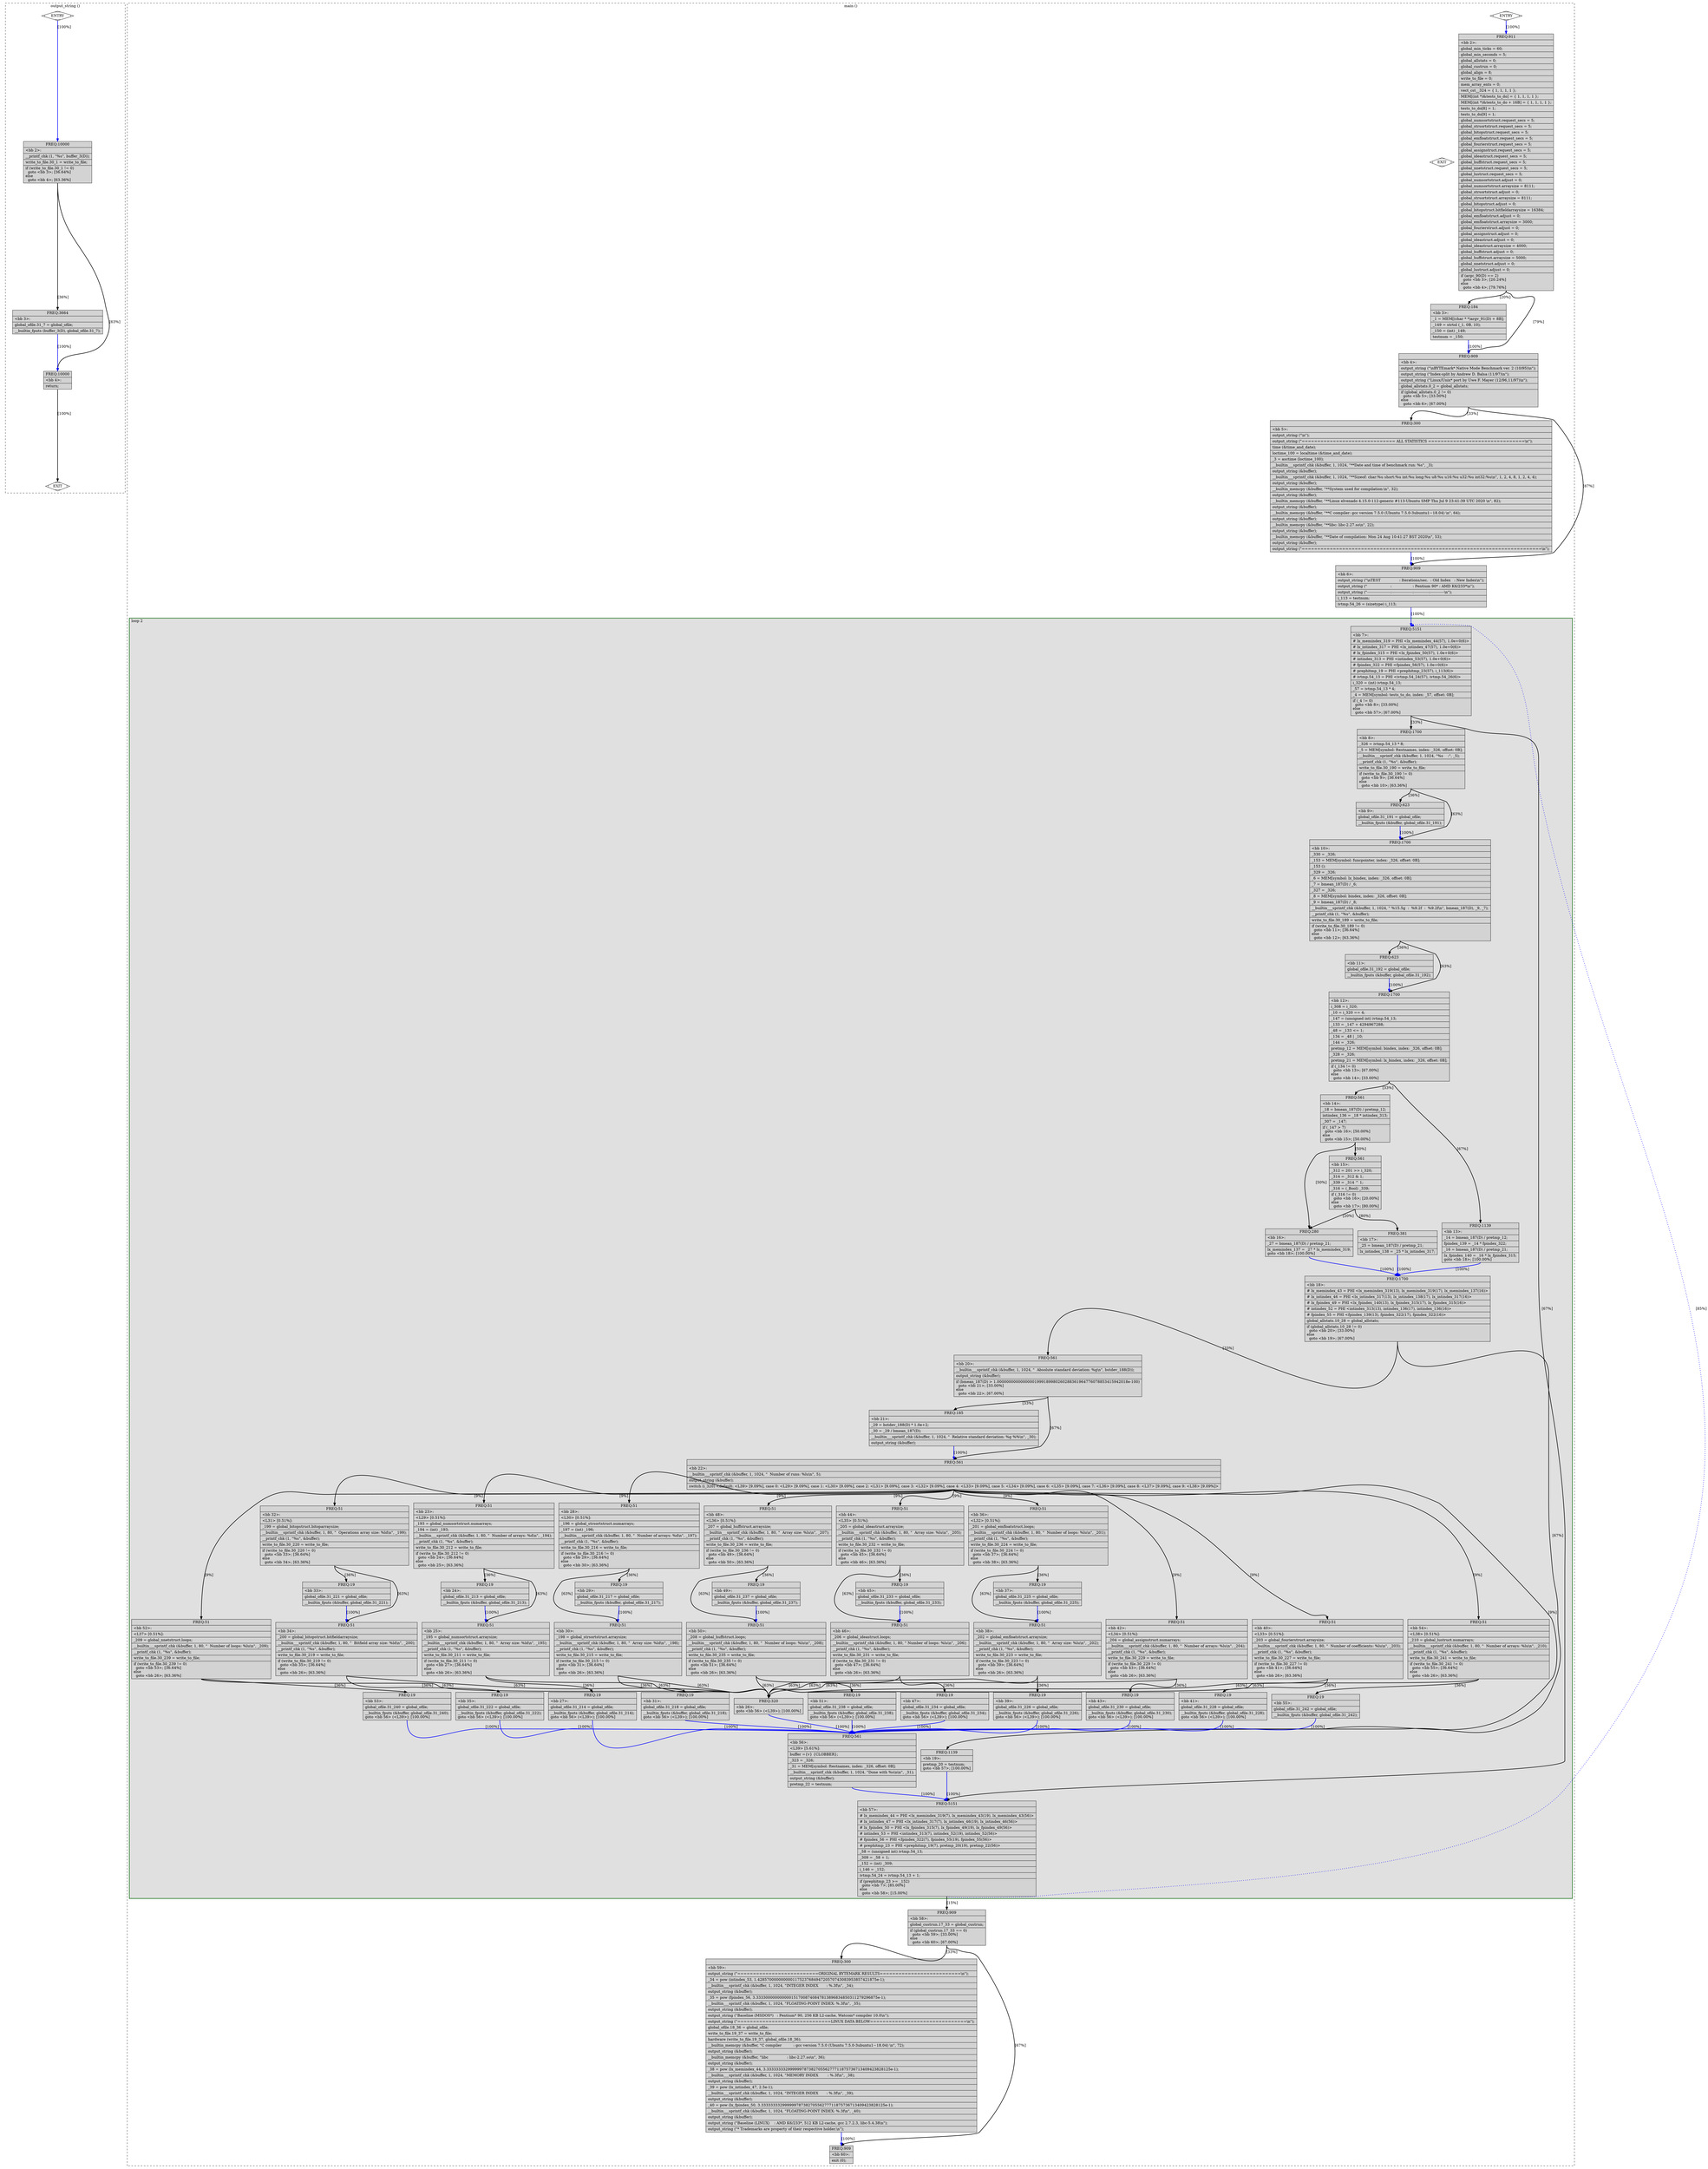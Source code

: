 digraph "nbench0.c.182t.phicprop2" {
overlap=false;
subgraph "cluster_output_string" {
	style="dashed";
	color="black";
	label="output_string ()";
	fn_64_basic_block_0 [shape=Mdiamond,style=filled,fillcolor=white,label="ENTRY"];

	fn_64_basic_block_1 [shape=Mdiamond,style=filled,fillcolor=white,label="EXIT"];

	fn_64_basic_block_2 [shape=record,style=filled,fillcolor=lightgrey,label="{ FREQ:10000 |\<bb\ 2\>:\l\
|__printf_chk\ (1,\ \"%s\",\ buffer_3(D));\l\
|write_to_file.30_1\ =\ write_to_file;\l\
|if\ (write_to_file.30_1\ !=\ 0)\l\
\ \ goto\ \<bb\ 3\>;\ [36.64%]\l\
else\l\
\ \ goto\ \<bb\ 4\>;\ [63.36%]\l\
}"];

	fn_64_basic_block_3 [shape=record,style=filled,fillcolor=lightgrey,label="{ FREQ:3664 |\<bb\ 3\>:\l\
|global_ofile.31_7\ =\ global_ofile;\l\
|__builtin_fputs\ (buffer_3(D),\ global_ofile.31_7);\l\
}"];

	fn_64_basic_block_4 [shape=record,style=filled,fillcolor=lightgrey,label="{ FREQ:10000 |\<bb\ 4\>:\l\
|return;\l\
}"];

	fn_64_basic_block_0:s -> fn_64_basic_block_2:n [style="solid,bold",color=blue,weight=100,constraint=true, label="[100%]"];
	fn_64_basic_block_2:s -> fn_64_basic_block_3:n [style="solid,bold",color=black,weight=10,constraint=true, label="[36%]"];
	fn_64_basic_block_2:s -> fn_64_basic_block_4:n [style="solid,bold",color=black,weight=10,constraint=true, label="[63%]"];
	fn_64_basic_block_3:s -> fn_64_basic_block_4:n [style="solid,bold",color=blue,weight=100,constraint=true, label="[100%]"];
	fn_64_basic_block_4:s -> fn_64_basic_block_1:n [style="solid,bold",color=black,weight=10,constraint=true, label="[100%]"];
	fn_64_basic_block_0:s -> fn_64_basic_block_1:n [style="invis",constraint=true];
}
subgraph "cluster_main" {
	style="dashed";
	color="black";
	label="main ()";
	subgraph cluster_54_2 {
	style="filled";
	color="darkgreen";
	fillcolor="grey88";
	label="loop 2";
	labeljust=l;
	penwidth=2;
	fn_54_basic_block_7 [shape=record,style=filled,fillcolor=lightgrey,label="{ FREQ:5151 |\<bb\ 7\>:\l\
|#\ lx_memindex_319\ =\ PHI\ \<lx_memindex_44(57),\ 1.0e+0(6)\>\l\
|#\ lx_intindex_317\ =\ PHI\ \<lx_intindex_47(57),\ 1.0e+0(6)\>\l\
|#\ lx_fpindex_315\ =\ PHI\ \<lx_fpindex_50(57),\ 1.0e+0(6)\>\l\
|#\ intindex_313\ =\ PHI\ \<intindex_53(57),\ 1.0e+0(6)\>\l\
|#\ fpindex_322\ =\ PHI\ \<fpindex_56(57),\ 1.0e+0(6)\>\l\
|#\ prephitmp_19\ =\ PHI\ \<prephitmp_23(57),\ i_113(6)\>\l\
|#\ ivtmp.54_13\ =\ PHI\ \<ivtmp.54_24(57),\ ivtmp.54_26(6)\>\l\
|i_320\ =\ (int)\ ivtmp.54_13;\l\
|_57\ =\ ivtmp.54_13\ *\ 4;\l\
|_4\ =\ MEM[symbol:\ tests_to_do,\ index:\ _57,\ offset:\ 0B];\l\
|if\ (_4\ !=\ 0)\l\
\ \ goto\ \<bb\ 8\>;\ [33.00%]\l\
else\l\
\ \ goto\ \<bb\ 57\>;\ [67.00%]\l\
}"];

	fn_54_basic_block_8 [shape=record,style=filled,fillcolor=lightgrey,label="{ FREQ:1700 |\<bb\ 8\>:\l\
|_326\ =\ ivtmp.54_13\ *\ 8;\l\
|_5\ =\ MEM[symbol:\ ftestnames,\ index:\ _326,\ offset:\ 0B];\l\
|__builtin___sprintf_chk\ (&buffer,\ 1,\ 1024,\ \"%s\ \ \ \ :\",\ _5);\l\
|__printf_chk\ (1,\ \"%s\",\ &buffer);\l\
|write_to_file.30_190\ =\ write_to_file;\l\
|if\ (write_to_file.30_190\ !=\ 0)\l\
\ \ goto\ \<bb\ 9\>;\ [36.64%]\l\
else\l\
\ \ goto\ \<bb\ 10\>;\ [63.36%]\l\
}"];

	fn_54_basic_block_57 [shape=record,style=filled,fillcolor=lightgrey,label="{ FREQ:5151 |\<bb\ 57\>:\l\
|#\ lx_memindex_44\ =\ PHI\ \<lx_memindex_319(7),\ lx_memindex_43(19),\ lx_memindex_43(56)\>\l\
|#\ lx_intindex_47\ =\ PHI\ \<lx_intindex_317(7),\ lx_intindex_46(19),\ lx_intindex_46(56)\>\l\
|#\ lx_fpindex_50\ =\ PHI\ \<lx_fpindex_315(7),\ lx_fpindex_49(19),\ lx_fpindex_49(56)\>\l\
|#\ intindex_53\ =\ PHI\ \<intindex_313(7),\ intindex_52(19),\ intindex_52(56)\>\l\
|#\ fpindex_56\ =\ PHI\ \<fpindex_322(7),\ fpindex_55(19),\ fpindex_55(56)\>\l\
|#\ prephitmp_23\ =\ PHI\ \<prephitmp_19(7),\ pretmp_20(19),\ pretmp_22(56)\>\l\
|_58\ =\ (unsigned\ int)\ ivtmp.54_13;\l\
|_309\ =\ _58\ +\ 1;\l\
|_152\ =\ (int)\ _309;\l\
|i_146\ =\ _152;\l\
|ivtmp.54_24\ =\ ivtmp.54_13\ +\ 1;\l\
|if\ (prephitmp_23\ \>=\ _152)\l\
\ \ goto\ \<bb\ 7\>;\ [85.00%]\l\
else\l\
\ \ goto\ \<bb\ 58\>;\ [15.00%]\l\
}"];

	fn_54_basic_block_9 [shape=record,style=filled,fillcolor=lightgrey,label="{ FREQ:623 |\<bb\ 9\>:\l\
|global_ofile.31_191\ =\ global_ofile;\l\
|__builtin_fputs\ (&buffer,\ global_ofile.31_191);\l\
}"];

	fn_54_basic_block_10 [shape=record,style=filled,fillcolor=lightgrey,label="{ FREQ:1700 |\<bb\ 10\>:\l\
|_330\ =\ _326;\l\
|_153\ =\ MEM[symbol:\ funcpointer,\ index:\ _326,\ offset:\ 0B];\l\
|_153\ ();\l\
|_329\ =\ _326;\l\
|_6\ =\ MEM[symbol:\ lx_bindex,\ index:\ _326,\ offset:\ 0B];\l\
|_7\ =\ bmean_187(D)\ /\ _6;\l\
|_327\ =\ _326;\l\
|_8\ =\ MEM[symbol:\ bindex,\ index:\ _326,\ offset:\ 0B];\l\
|_9\ =\ bmean_187(D)\ /\ _8;\l\
|__builtin___sprintf_chk\ (&buffer,\ 1,\ 1024,\ \"\ %15.5g\ \ :\ \ %9.2f\ \ :\ \ %9.2f\\n\",\ bmean_187(D),\ _9,\ _7);\l\
|__printf_chk\ (1,\ \"%s\",\ &buffer);\l\
|write_to_file.30_189\ =\ write_to_file;\l\
|if\ (write_to_file.30_189\ !=\ 0)\l\
\ \ goto\ \<bb\ 11\>;\ [36.64%]\l\
else\l\
\ \ goto\ \<bb\ 12\>;\ [63.36%]\l\
}"];

	fn_54_basic_block_11 [shape=record,style=filled,fillcolor=lightgrey,label="{ FREQ:623 |\<bb\ 11\>:\l\
|global_ofile.31_192\ =\ global_ofile;\l\
|__builtin_fputs\ (&buffer,\ global_ofile.31_192);\l\
}"];

	fn_54_basic_block_12 [shape=record,style=filled,fillcolor=lightgrey,label="{ FREQ:1700 |\<bb\ 12\>:\l\
|i_308\ =\ i_320;\l\
|_10\ =\ i_320\ ==\ 4;\l\
|_147\ =\ (unsigned\ int)\ ivtmp.54_13;\l\
|_133\ =\ _147\ +\ 4294967288;\l\
|_48\ =\ _133\ \<=\ 1;\l\
|_134\ =\ _48\ \|\ _10;\l\
|_144\ =\ _326;\l\
|pretmp_12\ =\ MEM[symbol:\ bindex,\ index:\ _326,\ offset:\ 0B];\l\
|_328\ =\ _326;\l\
|pretmp_21\ =\ MEM[symbol:\ lx_bindex,\ index:\ _326,\ offset:\ 0B];\l\
|if\ (_134\ !=\ 0)\l\
\ \ goto\ \<bb\ 13\>;\ [67.00%]\l\
else\l\
\ \ goto\ \<bb\ 14\>;\ [33.00%]\l\
}"];

	fn_54_basic_block_13 [shape=record,style=filled,fillcolor=lightgrey,label="{ FREQ:1139 |\<bb\ 13\>:\l\
|_14\ =\ bmean_187(D)\ /\ pretmp_12;\l\
|fpindex_139\ =\ _14\ *\ fpindex_322;\l\
|_16\ =\ bmean_187(D)\ /\ pretmp_21;\l\
|lx_fpindex_140\ =\ _16\ *\ lx_fpindex_315;\l\
goto\ \<bb\ 18\>;\ [100.00%]\l\
}"];

	fn_54_basic_block_14 [shape=record,style=filled,fillcolor=lightgrey,label="{ FREQ:561 |\<bb\ 14\>:\l\
|_18\ =\ bmean_187(D)\ /\ pretmp_12;\l\
|intindex_136\ =\ _18\ *\ intindex_313;\l\
|_307\ =\ _147;\l\
|if\ (_147\ \>\ 7)\l\
\ \ goto\ \<bb\ 16\>;\ [50.00%]\l\
else\l\
\ \ goto\ \<bb\ 15\>;\ [50.00%]\l\
}"];

	fn_54_basic_block_18 [shape=record,style=filled,fillcolor=lightgrey,label="{ FREQ:1700 |\<bb\ 18\>:\l\
|#\ lx_memindex_43\ =\ PHI\ \<lx_memindex_319(13),\ lx_memindex_319(17),\ lx_memindex_137(16)\>\l\
|#\ lx_intindex_46\ =\ PHI\ \<lx_intindex_317(13),\ lx_intindex_138(17),\ lx_intindex_317(16)\>\l\
|#\ lx_fpindex_49\ =\ PHI\ \<lx_fpindex_140(13),\ lx_fpindex_315(17),\ lx_fpindex_315(16)\>\l\
|#\ intindex_52\ =\ PHI\ \<intindex_313(13),\ intindex_136(17),\ intindex_136(16)\>\l\
|#\ fpindex_55\ =\ PHI\ \<fpindex_139(13),\ fpindex_322(17),\ fpindex_322(16)\>\l\
|global_allstats.10_28\ =\ global_allstats;\l\
|if\ (global_allstats.10_28\ !=\ 0)\l\
\ \ goto\ \<bb\ 20\>;\ [33.00%]\l\
else\l\
\ \ goto\ \<bb\ 19\>;\ [67.00%]\l\
}"];

	fn_54_basic_block_15 [shape=record,style=filled,fillcolor=lightgrey,label="{ FREQ:561 |\<bb\ 15\>:\l\
|_312\ =\ 201\ \>\>\ i_320;\l\
|_314\ =\ _312\ &\ 1;\l\
|_339\ =\ _314\ ^\ 1;\l\
|_316\ =\ (_Bool)\ _339;\l\
|if\ (_316\ !=\ 0)\l\
\ \ goto\ \<bb\ 16\>;\ [20.00%]\l\
else\l\
\ \ goto\ \<bb\ 17\>;\ [80.00%]\l\
}"];

	fn_54_basic_block_16 [shape=record,style=filled,fillcolor=lightgrey,label="{ FREQ:280 |\<bb\ 16\>:\l\
|_27\ =\ bmean_187(D)\ /\ pretmp_21;\l\
|lx_memindex_137\ =\ _27\ *\ lx_memindex_319;\l\
goto\ \<bb\ 18\>;\ [100.00%]\l\
}"];

	fn_54_basic_block_20 [shape=record,style=filled,fillcolor=lightgrey,label="{ FREQ:561 |\<bb\ 20\>:\l\
|__builtin___sprintf_chk\ (&buffer,\ 1,\ 1024,\ \"\ \ Absolute\ standard\ deviation:\ %g\\n\",\ bstdev_188(D));\l\
|output_string\ (&buffer);\l\
|if\ (bmean_187(D)\ \>\ 1.00000000000000001999189980260288361964776078853415942018e-100)\l\
\ \ goto\ \<bb\ 21\>;\ [33.00%]\l\
else\l\
\ \ goto\ \<bb\ 22\>;\ [67.00%]\l\
}"];

	fn_54_basic_block_19 [shape=record,style=filled,fillcolor=lightgrey,label="{ FREQ:1139 |\<bb\ 19\>:\l\
|pretmp_20\ =\ testnum;\l\
goto\ \<bb\ 57\>;\ [100.00%]\l\
}"];

	fn_54_basic_block_17 [shape=record,style=filled,fillcolor=lightgrey,label="{ FREQ:381 |\<bb\ 17\>:\l\
|_25\ =\ bmean_187(D)\ /\ pretmp_21;\l\
|lx_intindex_138\ =\ _25\ *\ lx_intindex_317;\l\
}"];

	fn_54_basic_block_21 [shape=record,style=filled,fillcolor=lightgrey,label="{ FREQ:185 |\<bb\ 21\>:\l\
|_29\ =\ bstdev_188(D)\ *\ 1.0e+2;\l\
|_30\ =\ _29\ /\ bmean_187(D);\l\
|__builtin___sprintf_chk\ (&buffer,\ 1,\ 1024,\ \"\ \ Relative\ standard\ deviation:\ %g\ %%\\n\",\ _30);\l\
|output_string\ (&buffer);\l\
}"];

	fn_54_basic_block_22 [shape=record,style=filled,fillcolor=lightgrey,label="{ FREQ:561 |\<bb\ 22\>:\l\
|__builtin___sprintf_chk\ (&buffer,\ 1,\ 1024,\ \"\ \ Number\ of\ runs:\ %lu\\n\",\ 5);\l\
|output_string\ (&buffer);\l\
|switch\ (i_320)\ \<default:\ \<L39\>\ [9.09%],\ case\ 0:\ \<L29\>\ [9.09%],\ case\ 1:\ \<L30\>\ [9.09%],\ case\ 2:\ \<L31\>\ [9.09%],\ case\ 3:\ \<L32\>\ [9.09%],\ case\ 4:\ \<L33\>\ [9.09%],\ case\ 5:\ \<L34\>\ [9.09%],\ case\ 6:\ \<L35\>\ [9.09%],\ case\ 7:\ \<L36\>\ [9.09%],\ case\ 8:\ \<L37\>\ [9.09%],\ case\ 9:\ \<L38\>\ [9.09%]\>\l\
}"];

	fn_54_basic_block_56 [shape=record,style=filled,fillcolor=lightgrey,label="{ FREQ:561 |\<bb\ 56\>:\l\
|\<L39\>\ [5.61%]:\l\
|buffer\ =\{v\}\ \{CLOBBER\};\l\
|_323\ =\ _326;\l\
|_31\ =\ MEM[symbol:\ ftestnames,\ index:\ _326,\ offset:\ 0B];\l\
|__builtin___sprintf_chk\ (&buffer,\ 1,\ 1024,\ \"Done\ with\ %s\\n\\n\",\ _31);\l\
|output_string\ (&buffer);\l\
|pretmp_22\ =\ testnum;\l\
}"];

	fn_54_basic_block_23 [shape=record,style=filled,fillcolor=lightgrey,label="{ FREQ:51 |\<bb\ 23\>:\l\
|\<L29\>\ [0.51%]:\l\
|_193\ =\ global_numsortstruct.numarrays;\l\
|_194\ =\ (int)\ _193;\l\
|__builtin___sprintf_chk\ (&buffer,\ 1,\ 80,\ \"\ \ Number\ of\ arrays:\ %d\\n\",\ _194);\l\
|__printf_chk\ (1,\ \"%s\",\ &buffer);\l\
|write_to_file.30_212\ =\ write_to_file;\l\
|if\ (write_to_file.30_212\ !=\ 0)\l\
\ \ goto\ \<bb\ 24\>;\ [36.64%]\l\
else\l\
\ \ goto\ \<bb\ 25\>;\ [63.36%]\l\
}"];

	fn_54_basic_block_28 [shape=record,style=filled,fillcolor=lightgrey,label="{ FREQ:51 |\<bb\ 28\>:\l\
|\<L30\>\ [0.51%]:\l\
|_196\ =\ global_strsortstruct.numarrays;\l\
|_197\ =\ (int)\ _196;\l\
|__builtin___sprintf_chk\ (&buffer,\ 1,\ 80,\ \"\ \ Number\ of\ arrays:\ %d\\n\",\ _197);\l\
|__printf_chk\ (1,\ \"%s\",\ &buffer);\l\
|write_to_file.30_216\ =\ write_to_file;\l\
|if\ (write_to_file.30_216\ !=\ 0)\l\
\ \ goto\ \<bb\ 29\>;\ [36.64%]\l\
else\l\
\ \ goto\ \<bb\ 30\>;\ [63.36%]\l\
}"];

	fn_54_basic_block_32 [shape=record,style=filled,fillcolor=lightgrey,label="{ FREQ:51 |\<bb\ 32\>:\l\
|\<L31\>\ [0.51%]:\l\
|_199\ =\ global_bitopstruct.bitoparraysize;\l\
|__builtin___sprintf_chk\ (&buffer,\ 1,\ 80,\ \"\ \ Operations\ array\ size:\ %ld\\n\",\ _199);\l\
|__printf_chk\ (1,\ \"%s\",\ &buffer);\l\
|write_to_file.30_220\ =\ write_to_file;\l\
|if\ (write_to_file.30_220\ !=\ 0)\l\
\ \ goto\ \<bb\ 33\>;\ [36.64%]\l\
else\l\
\ \ goto\ \<bb\ 34\>;\ [63.36%]\l\
}"];

	fn_54_basic_block_36 [shape=record,style=filled,fillcolor=lightgrey,label="{ FREQ:51 |\<bb\ 36\>:\l\
|\<L32\>\ [0.51%]:\l\
|_201\ =\ global_emfloatstruct.loops;\l\
|__builtin___sprintf_chk\ (&buffer,\ 1,\ 80,\ \"\ \ Number\ of\ loops:\ %lu\\n\",\ _201);\l\
|__printf_chk\ (1,\ \"%s\",\ &buffer);\l\
|write_to_file.30_224\ =\ write_to_file;\l\
|if\ (write_to_file.30_224\ !=\ 0)\l\
\ \ goto\ \<bb\ 37\>;\ [36.64%]\l\
else\l\
\ \ goto\ \<bb\ 38\>;\ [63.36%]\l\
}"];

	fn_54_basic_block_40 [shape=record,style=filled,fillcolor=lightgrey,label="{ FREQ:51 |\<bb\ 40\>:\l\
|\<L33\>\ [0.51%]:\l\
|_203\ =\ global_fourierstruct.arraysize;\l\
|__builtin___sprintf_chk\ (&buffer,\ 1,\ 80,\ \"\ \ Number\ of\ coefficients:\ %lu\\n\",\ _203);\l\
|__printf_chk\ (1,\ \"%s\",\ &buffer);\l\
|write_to_file.30_227\ =\ write_to_file;\l\
|if\ (write_to_file.30_227\ !=\ 0)\l\
\ \ goto\ \<bb\ 41\>;\ [36.64%]\l\
else\l\
\ \ goto\ \<bb\ 26\>;\ [63.36%]\l\
}"];

	fn_54_basic_block_42 [shape=record,style=filled,fillcolor=lightgrey,label="{ FREQ:51 |\<bb\ 42\>:\l\
|\<L34\>\ [0.51%]:\l\
|_204\ =\ global_assignstruct.numarrays;\l\
|__builtin___sprintf_chk\ (&buffer,\ 1,\ 80,\ \"\ \ Number\ of\ arrays:\ %lu\\n\",\ _204);\l\
|__printf_chk\ (1,\ \"%s\",\ &buffer);\l\
|write_to_file.30_229\ =\ write_to_file;\l\
|if\ (write_to_file.30_229\ !=\ 0)\l\
\ \ goto\ \<bb\ 43\>;\ [36.64%]\l\
else\l\
\ \ goto\ \<bb\ 26\>;\ [63.36%]\l\
}"];

	fn_54_basic_block_44 [shape=record,style=filled,fillcolor=lightgrey,label="{ FREQ:51 |\<bb\ 44\>:\l\
|\<L35\>\ [0.51%]:\l\
|_205\ =\ global_ideastruct.arraysize;\l\
|__builtin___sprintf_chk\ (&buffer,\ 1,\ 80,\ \"\ \ Array\ size:\ %lu\\n\",\ _205);\l\
|__printf_chk\ (1,\ \"%s\",\ &buffer);\l\
|write_to_file.30_232\ =\ write_to_file;\l\
|if\ (write_to_file.30_232\ !=\ 0)\l\
\ \ goto\ \<bb\ 45\>;\ [36.64%]\l\
else\l\
\ \ goto\ \<bb\ 46\>;\ [63.36%]\l\
}"];

	fn_54_basic_block_48 [shape=record,style=filled,fillcolor=lightgrey,label="{ FREQ:51 |\<bb\ 48\>:\l\
|\<L36\>\ [0.51%]:\l\
|_207\ =\ global_huffstruct.arraysize;\l\
|__builtin___sprintf_chk\ (&buffer,\ 1,\ 80,\ \"\ \ Array\ size:\ %lu\\n\",\ _207);\l\
|__printf_chk\ (1,\ \"%s\",\ &buffer);\l\
|write_to_file.30_236\ =\ write_to_file;\l\
|if\ (write_to_file.30_236\ !=\ 0)\l\
\ \ goto\ \<bb\ 49\>;\ [36.64%]\l\
else\l\
\ \ goto\ \<bb\ 50\>;\ [63.36%]\l\
}"];

	fn_54_basic_block_52 [shape=record,style=filled,fillcolor=lightgrey,label="{ FREQ:51 |\<bb\ 52\>:\l\
|\<L37\>\ [0.51%]:\l\
|_209\ =\ global_nnetstruct.loops;\l\
|__builtin___sprintf_chk\ (&buffer,\ 1,\ 80,\ \"\ \ Number\ of\ loops:\ %lu\\n\",\ _209);\l\
|__printf_chk\ (1,\ \"%s\",\ &buffer);\l\
|write_to_file.30_239\ =\ write_to_file;\l\
|if\ (write_to_file.30_239\ !=\ 0)\l\
\ \ goto\ \<bb\ 53\>;\ [36.64%]\l\
else\l\
\ \ goto\ \<bb\ 26\>;\ [63.36%]\l\
}"];

	fn_54_basic_block_54 [shape=record,style=filled,fillcolor=lightgrey,label="{ FREQ:51 |\<bb\ 54\>:\l\
|\<L38\>\ [0.51%]:\l\
|_210\ =\ global_lustruct.numarrays;\l\
|__builtin___sprintf_chk\ (&buffer,\ 1,\ 80,\ \"\ \ Number\ of\ arrays:\ %lu\\n\",\ _210);\l\
|__printf_chk\ (1,\ \"%s\",\ &buffer);\l\
|write_to_file.30_241\ =\ write_to_file;\l\
|if\ (write_to_file.30_241\ !=\ 0)\l\
\ \ goto\ \<bb\ 55\>;\ [36.64%]\l\
else\l\
\ \ goto\ \<bb\ 26\>;\ [63.36%]\l\
}"];

	fn_54_basic_block_24 [shape=record,style=filled,fillcolor=lightgrey,label="{ FREQ:19 |\<bb\ 24\>:\l\
|global_ofile.31_213\ =\ global_ofile;\l\
|__builtin_fputs\ (&buffer,\ global_ofile.31_213);\l\
}"];

	fn_54_basic_block_25 [shape=record,style=filled,fillcolor=lightgrey,label="{ FREQ:51 |\<bb\ 25\>:\l\
|_195\ =\ global_numsortstruct.arraysize;\l\
|__builtin___sprintf_chk\ (&buffer,\ 1,\ 80,\ \"\ \ Array\ size:\ %ld\\n\",\ _195);\l\
|__printf_chk\ (1,\ \"%s\",\ &buffer);\l\
|write_to_file.30_211\ =\ write_to_file;\l\
|if\ (write_to_file.30_211\ !=\ 0)\l\
\ \ goto\ \<bb\ 27\>;\ [36.64%]\l\
else\l\
\ \ goto\ \<bb\ 26\>;\ [63.36%]\l\
}"];

	fn_54_basic_block_29 [shape=record,style=filled,fillcolor=lightgrey,label="{ FREQ:19 |\<bb\ 29\>:\l\
|global_ofile.31_217\ =\ global_ofile;\l\
|__builtin_fputs\ (&buffer,\ global_ofile.31_217);\l\
}"];

	fn_54_basic_block_30 [shape=record,style=filled,fillcolor=lightgrey,label="{ FREQ:51 |\<bb\ 30\>:\l\
|_198\ =\ global_strsortstruct.arraysize;\l\
|__builtin___sprintf_chk\ (&buffer,\ 1,\ 80,\ \"\ \ Array\ size:\ %ld\\n\",\ _198);\l\
|__printf_chk\ (1,\ \"%s\",\ &buffer);\l\
|write_to_file.30_215\ =\ write_to_file;\l\
|if\ (write_to_file.30_215\ !=\ 0)\l\
\ \ goto\ \<bb\ 31\>;\ [36.64%]\l\
else\l\
\ \ goto\ \<bb\ 26\>;\ [63.36%]\l\
}"];

	fn_54_basic_block_33 [shape=record,style=filled,fillcolor=lightgrey,label="{ FREQ:19 |\<bb\ 33\>:\l\
|global_ofile.31_221\ =\ global_ofile;\l\
|__builtin_fputs\ (&buffer,\ global_ofile.31_221);\l\
}"];

	fn_54_basic_block_34 [shape=record,style=filled,fillcolor=lightgrey,label="{ FREQ:51 |\<bb\ 34\>:\l\
|_200\ =\ global_bitopstruct.bitfieldarraysize;\l\
|__builtin___sprintf_chk\ (&buffer,\ 1,\ 80,\ \"\ \ Bitfield\ array\ size:\ %ld\\n\",\ _200);\l\
|__printf_chk\ (1,\ \"%s\",\ &buffer);\l\
|write_to_file.30_219\ =\ write_to_file;\l\
|if\ (write_to_file.30_219\ !=\ 0)\l\
\ \ goto\ \<bb\ 35\>;\ [36.64%]\l\
else\l\
\ \ goto\ \<bb\ 26\>;\ [63.36%]\l\
}"];

	fn_54_basic_block_37 [shape=record,style=filled,fillcolor=lightgrey,label="{ FREQ:19 |\<bb\ 37\>:\l\
|global_ofile.31_225\ =\ global_ofile;\l\
|__builtin_fputs\ (&buffer,\ global_ofile.31_225);\l\
}"];

	fn_54_basic_block_38 [shape=record,style=filled,fillcolor=lightgrey,label="{ FREQ:51 |\<bb\ 38\>:\l\
|_202\ =\ global_emfloatstruct.arraysize;\l\
|__builtin___sprintf_chk\ (&buffer,\ 1,\ 80,\ \"\ \ Array\ size:\ %lu\\n\",\ _202);\l\
|__printf_chk\ (1,\ \"%s\",\ &buffer);\l\
|write_to_file.30_223\ =\ write_to_file;\l\
|if\ (write_to_file.30_223\ !=\ 0)\l\
\ \ goto\ \<bb\ 39\>;\ [36.64%]\l\
else\l\
\ \ goto\ \<bb\ 26\>;\ [63.36%]\l\
}"];

	fn_54_basic_block_41 [shape=record,style=filled,fillcolor=lightgrey,label="{ FREQ:19 |\<bb\ 41\>:\l\
|global_ofile.31_228\ =\ global_ofile;\l\
|__builtin_fputs\ (&buffer,\ global_ofile.31_228);\l\
goto\ \<bb\ 56\>\ (\<L39\>);\ [100.00%]\l\
}"];

	fn_54_basic_block_26 [shape=record,style=filled,fillcolor=lightgrey,label="{ FREQ:320 |\<bb\ 26\>:\l\
goto\ \<bb\ 56\>\ (\<L39\>);\ [100.00%]\l\
}"];

	fn_54_basic_block_43 [shape=record,style=filled,fillcolor=lightgrey,label="{ FREQ:19 |\<bb\ 43\>:\l\
|global_ofile.31_230\ =\ global_ofile;\l\
|__builtin_fputs\ (&buffer,\ global_ofile.31_230);\l\
goto\ \<bb\ 56\>\ (\<L39\>);\ [100.00%]\l\
}"];

	fn_54_basic_block_45 [shape=record,style=filled,fillcolor=lightgrey,label="{ FREQ:19 |\<bb\ 45\>:\l\
|global_ofile.31_233\ =\ global_ofile;\l\
|__builtin_fputs\ (&buffer,\ global_ofile.31_233);\l\
}"];

	fn_54_basic_block_46 [shape=record,style=filled,fillcolor=lightgrey,label="{ FREQ:51 |\<bb\ 46\>:\l\
|_206\ =\ global_ideastruct.loops;\l\
|__builtin___sprintf_chk\ (&buffer,\ 1,\ 80,\ \"\ Number\ of\ loops:\ %lu\\n\",\ _206);\l\
|__printf_chk\ (1,\ \"%s\",\ &buffer);\l\
|write_to_file.30_231\ =\ write_to_file;\l\
|if\ (write_to_file.30_231\ !=\ 0)\l\
\ \ goto\ \<bb\ 47\>;\ [36.64%]\l\
else\l\
\ \ goto\ \<bb\ 26\>;\ [63.36%]\l\
}"];

	fn_54_basic_block_49 [shape=record,style=filled,fillcolor=lightgrey,label="{ FREQ:19 |\<bb\ 49\>:\l\
|global_ofile.31_237\ =\ global_ofile;\l\
|__builtin_fputs\ (&buffer,\ global_ofile.31_237);\l\
}"];

	fn_54_basic_block_50 [shape=record,style=filled,fillcolor=lightgrey,label="{ FREQ:51 |\<bb\ 50\>:\l\
|_208\ =\ global_huffstruct.loops;\l\
|__builtin___sprintf_chk\ (&buffer,\ 1,\ 80,\ \"\ \ Number\ of\ loops:\ %lu\\n\",\ _208);\l\
|__printf_chk\ (1,\ \"%s\",\ &buffer);\l\
|write_to_file.30_235\ =\ write_to_file;\l\
|if\ (write_to_file.30_235\ !=\ 0)\l\
\ \ goto\ \<bb\ 51\>;\ [36.64%]\l\
else\l\
\ \ goto\ \<bb\ 26\>;\ [63.36%]\l\
}"];

	fn_54_basic_block_53 [shape=record,style=filled,fillcolor=lightgrey,label="{ FREQ:19 |\<bb\ 53\>:\l\
|global_ofile.31_240\ =\ global_ofile;\l\
|__builtin_fputs\ (&buffer,\ global_ofile.31_240);\l\
goto\ \<bb\ 56\>\ (\<L39\>);\ [100.00%]\l\
}"];

	fn_54_basic_block_55 [shape=record,style=filled,fillcolor=lightgrey,label="{ FREQ:19 |\<bb\ 55\>:\l\
|global_ofile.31_242\ =\ global_ofile;\l\
|__builtin_fputs\ (&buffer,\ global_ofile.31_242);\l\
}"];

	fn_54_basic_block_27 [shape=record,style=filled,fillcolor=lightgrey,label="{ FREQ:19 |\<bb\ 27\>:\l\
|global_ofile.31_214\ =\ global_ofile;\l\
|__builtin_fputs\ (&buffer,\ global_ofile.31_214);\l\
goto\ \<bb\ 56\>\ (\<L39\>);\ [100.00%]\l\
}"];

	fn_54_basic_block_31 [shape=record,style=filled,fillcolor=lightgrey,label="{ FREQ:19 |\<bb\ 31\>:\l\
|global_ofile.31_218\ =\ global_ofile;\l\
|__builtin_fputs\ (&buffer,\ global_ofile.31_218);\l\
goto\ \<bb\ 56\>\ (\<L39\>);\ [100.00%]\l\
}"];

	fn_54_basic_block_35 [shape=record,style=filled,fillcolor=lightgrey,label="{ FREQ:19 |\<bb\ 35\>:\l\
|global_ofile.31_222\ =\ global_ofile;\l\
|__builtin_fputs\ (&buffer,\ global_ofile.31_222);\l\
goto\ \<bb\ 56\>\ (\<L39\>);\ [100.00%]\l\
}"];

	fn_54_basic_block_39 [shape=record,style=filled,fillcolor=lightgrey,label="{ FREQ:19 |\<bb\ 39\>:\l\
|global_ofile.31_226\ =\ global_ofile;\l\
|__builtin_fputs\ (&buffer,\ global_ofile.31_226);\l\
goto\ \<bb\ 56\>\ (\<L39\>);\ [100.00%]\l\
}"];

	fn_54_basic_block_47 [shape=record,style=filled,fillcolor=lightgrey,label="{ FREQ:19 |\<bb\ 47\>:\l\
|global_ofile.31_234\ =\ global_ofile;\l\
|__builtin_fputs\ (&buffer,\ global_ofile.31_234);\l\
goto\ \<bb\ 56\>\ (\<L39\>);\ [100.00%]\l\
}"];

	fn_54_basic_block_51 [shape=record,style=filled,fillcolor=lightgrey,label="{ FREQ:19 |\<bb\ 51\>:\l\
|global_ofile.31_238\ =\ global_ofile;\l\
|__builtin_fputs\ (&buffer,\ global_ofile.31_238);\l\
goto\ \<bb\ 56\>\ (\<L39\>);\ [100.00%]\l\
}"];

	}
	fn_54_basic_block_0 [shape=Mdiamond,style=filled,fillcolor=white,label="ENTRY"];

	fn_54_basic_block_1 [shape=Mdiamond,style=filled,fillcolor=white,label="EXIT"];

	fn_54_basic_block_2 [shape=record,style=filled,fillcolor=lightgrey,label="{ FREQ:911 |\<bb\ 2\>:\l\
|global_min_ticks\ =\ 60;\l\
|global_min_seconds\ =\ 5;\l\
|global_allstats\ =\ 0;\l\
|global_custrun\ =\ 0;\l\
|global_align\ =\ 8;\l\
|write_to_file\ =\ 0;\l\
|mem_array_ents\ =\ 0;\l\
|vect_cst__324\ =\ \{\ 1,\ 1,\ 1,\ 1\ \};\l\
|MEM[(int\ *)&tests_to_do]\ =\ \{\ 1,\ 1,\ 1,\ 1\ \};\l\
|MEM[(int\ *)&tests_to_do\ +\ 16B]\ =\ \{\ 1,\ 1,\ 1,\ 1\ \};\l\
|tests_to_do[8]\ =\ 1;\l\
|tests_to_do[9]\ =\ 1;\l\
|global_numsortstruct.request_secs\ =\ 5;\l\
|global_strsortstruct.request_secs\ =\ 5;\l\
|global_bitopstruct.request_secs\ =\ 5;\l\
|global_emfloatstruct.request_secs\ =\ 5;\l\
|global_fourierstruct.request_secs\ =\ 5;\l\
|global_assignstruct.request_secs\ =\ 5;\l\
|global_ideastruct.request_secs\ =\ 5;\l\
|global_huffstruct.request_secs\ =\ 5;\l\
|global_nnetstruct.request_secs\ =\ 5;\l\
|global_lustruct.request_secs\ =\ 5;\l\
|global_numsortstruct.adjust\ =\ 0;\l\
|global_numsortstruct.arraysize\ =\ 8111;\l\
|global_strsortstruct.adjust\ =\ 0;\l\
|global_strsortstruct.arraysize\ =\ 8111;\l\
|global_bitopstruct.adjust\ =\ 0;\l\
|global_bitopstruct.bitfieldarraysize\ =\ 16384;\l\
|global_emfloatstruct.adjust\ =\ 0;\l\
|global_emfloatstruct.arraysize\ =\ 3000;\l\
|global_fourierstruct.adjust\ =\ 0;\l\
|global_assignstruct.adjust\ =\ 0;\l\
|global_ideastruct.adjust\ =\ 0;\l\
|global_ideastruct.arraysize\ =\ 4000;\l\
|global_huffstruct.adjust\ =\ 0;\l\
|global_huffstruct.arraysize\ =\ 5000;\l\
|global_nnetstruct.adjust\ =\ 0;\l\
|global_lustruct.adjust\ =\ 0;\l\
|if\ (argc_90(D)\ ==\ 2)\l\
\ \ goto\ \<bb\ 3\>;\ [20.24%]\l\
else\l\
\ \ goto\ \<bb\ 4\>;\ [79.76%]\l\
}"];

	fn_54_basic_block_3 [shape=record,style=filled,fillcolor=lightgrey,label="{ FREQ:184 |\<bb\ 3\>:\l\
|_1\ =\ MEM[(char\ *\ *)argv_91(D)\ +\ 8B];\l\
|_149\ =\ strtol\ (_1,\ 0B,\ 10);\l\
|_150\ =\ (int)\ _149;\l\
|testnum\ =\ _150;\l\
}"];

	fn_54_basic_block_4 [shape=record,style=filled,fillcolor=lightgrey,label="{ FREQ:909 |\<bb\ 4\>:\l\
|output_string\ (\"\\nBYTEmark*\ Native\ Mode\ Benchmark\ ver.\ 2\ (10/95)\\n\");\l\
|output_string\ (\"Index-split\ by\ Andrew\ D.\ Balsa\ (11/97)\\n\");\l\
|output_string\ (\"Linux/Unix*\ port\ by\ Uwe\ F.\ Mayer\ (12/96,11/97)\\n\");\l\
|global_allstats.0_2\ =\ global_allstats;\l\
|if\ (global_allstats.0_2\ !=\ 0)\l\
\ \ goto\ \<bb\ 5\>;\ [33.00%]\l\
else\l\
\ \ goto\ \<bb\ 6\>;\ [67.00%]\l\
}"];

	fn_54_basic_block_5 [shape=record,style=filled,fillcolor=lightgrey,label="{ FREQ:300 |\<bb\ 5\>:\l\
|output_string\ (\"\\n\");\l\
|output_string\ (\"==============================\ ALL\ STATISTICS\ ===============================\\n\");\l\
|time\ (&time_and_date);\l\
|loctime_100\ =\ localtime\ (&time_and_date);\l\
|_3\ =\ asctime\ (loctime_100);\l\
|__builtin___sprintf_chk\ (&buffer,\ 1,\ 1024,\ \"**Date\ and\ time\ of\ benchmark\ run:\ %s\",\ _3);\l\
|output_string\ (&buffer);\l\
|__builtin___sprintf_chk\ (&buffer,\ 1,\ 1024,\ \"**Sizeof:\ char:%u\ short:%u\ int:%u\ long:%u\ u8:%u\ u16:%u\ u32:%u\ int32:%u\\n\",\ 1,\ 2,\ 4,\ 8,\ 1,\ 2,\ 4,\ 4);\l\
|output_string\ (&buffer);\l\
|__builtin_memcpy\ (&buffer,\ \"**System\ used\ for\ compilation:\\n\",\ 32);\l\
|output_string\ (&buffer);\l\
|__builtin_memcpy\ (&buffer,\ \"**Linux\ elvenado\ 4.15.0-112-generic\ #113-Ubuntu\ SMP\ Thu\ Jul\ 9\ 23:41:39\ UTC\ 2020\ \\n\",\ 82);\l\
|output_string\ (&buffer);\l\
|__builtin_memcpy\ (&buffer,\ \"**C\ compiler:\ gcc\ version\ 7.5.0\ (Ubuntu\ 7.5.0-3ubuntu1~18.04)\ \\n\",\ 64);\l\
|output_string\ (&buffer);\l\
|__builtin_memcpy\ (&buffer,\ \"**libc:\ libc-2.27.so\\n\",\ 22);\l\
|output_string\ (&buffer);\l\
|__builtin_memcpy\ (&buffer,\ \"**Date\ of\ compilation:\ Mon\ 24\ Aug\ 10:41:27\ BST\ 2020\\n\",\ 53);\l\
|output_string\ (&buffer);\l\
|output_string\ (\"=============================================================================\\n\");\l\
}"];

	fn_54_basic_block_6 [shape=record,style=filled,fillcolor=lightgrey,label="{ FREQ:909 |\<bb\ 6\>:\l\
|output_string\ (\"\\nTEST\ \ \ \ \ \ \ \ \ \ \ \ \ \ \ \ :\ Iterations/sec.\ \ :\ Old\ Index\ \ \ :\ New\ Index\\n\");\l\
|output_string\ (\"\ \ \ \ \ \ \ \ \ \ \ \ \ \ \ \ \ \ \ \ :\ \ \ \ \ \ \ \ \ \ \ \ \ \ \ \ \ \ :\ Pentium\ 90*\ :\ AMD\ K6/233*\\n\");\l\
|output_string\ (\"--------------------:------------------:-------------:------------\\n\");\l\
|i_113\ =\ testnum;\l\
|ivtmp.54_26\ =\ (sizetype)\ i_113;\l\
}"];

	fn_54_basic_block_58 [shape=record,style=filled,fillcolor=lightgrey,label="{ FREQ:909 |\<bb\ 58\>:\l\
|global_custrun.17_33\ =\ global_custrun;\l\
|if\ (global_custrun.17_33\ ==\ 0)\l\
\ \ goto\ \<bb\ 59\>;\ [33.00%]\l\
else\l\
\ \ goto\ \<bb\ 60\>;\ [67.00%]\l\
}"];

	fn_54_basic_block_59 [shape=record,style=filled,fillcolor=lightgrey,label="{ FREQ:300 |\<bb\ 59\>:\l\
|output_string\ (\"==========================ORIGINAL\ BYTEMARK\ RESULTS==========================\\n\");\l\
|_34\ =\ pow\ (intindex_53,\ 1.428570000000000117523768494720570743083953857421875e-1);\l\
|__builtin___sprintf_chk\ (&buffer,\ 1,\ 1024,\ \"INTEGER\ INDEX\ \ \ \ \ \ \ :\ %.3f\\n\",\ _34);\l\
|output_string\ (&buffer);\l\
|_35\ =\ pow\ (fpindex_56,\ 3.3333000000000001517008740847813896834850311279296875e-1);\l\
|__builtin___sprintf_chk\ (&buffer,\ 1,\ 1024,\ \"FLOATING-POINT\ INDEX:\ %.3f\\n\",\ _35);\l\
|output_string\ (&buffer);\l\
|output_string\ (\"Baseline\ (MSDOS*)\ \ \ :\ Pentium*\ 90,\ 256\ KB\ L2-cache,\ Watcom*\ compiler\ 10.0\\n\");\l\
|output_string\ (\"==============================LINUX\ DATA\ BELOW===============================\\n\");\l\
|global_ofile.18_36\ =\ global_ofile;\l\
|write_to_file.19_37\ =\ write_to_file;\l\
|hardware\ (write_to_file.19_37,\ global_ofile.18_36);\l\
|__builtin_memcpy\ (&buffer,\ \"C\ compiler\ \ \ \ \ \ \ \ \ \ :\ gcc\ version\ 7.5.0\ (Ubuntu\ 7.5.0-3ubuntu1~18.04)\ \\n\",\ 72);\l\
|output_string\ (&buffer);\l\
|__builtin_memcpy\ (&buffer,\ \"libc\ \ \ \ \ \ \ \ \ \ \ \ \ \ \ \ :\ libc-2.27.so\\n\",\ 36);\l\
|output_string\ (&buffer);\l\
|_38\ =\ pow\ (lx_memindex_44,\ 3.33333333299999978738270556277711875736713409423828125e-1);\l\
|__builtin___sprintf_chk\ (&buffer,\ 1,\ 1024,\ \"MEMORY\ INDEX\ \ \ \ \ \ \ \ :\ %.3f\\n\",\ _38);\l\
|output_string\ (&buffer);\l\
|_39\ =\ pow\ (lx_intindex_47,\ 2.5e-1);\l\
|__builtin___sprintf_chk\ (&buffer,\ 1,\ 1024,\ \"INTEGER\ INDEX\ \ \ \ \ \ \ :\ %.3f\\n\",\ _39);\l\
|output_string\ (&buffer);\l\
|_40\ =\ pow\ (lx_fpindex_50,\ 3.33333333299999978738270556277711875736713409423828125e-1);\l\
|__builtin___sprintf_chk\ (&buffer,\ 1,\ 1024,\ \"FLOATING-POINT\ INDEX:\ %.3f\\n\",\ _40);\l\
|output_string\ (&buffer);\l\
|output_string\ (\"Baseline\ (LINUX)\ \ \ \ :\ AMD\ K6/233*,\ 512\ KB\ L2-cache,\ gcc\ 2.7.2.3,\ libc-5.4.38\\n\");\l\
|output_string\ (\"*\ Trademarks\ are\ property\ of\ their\ respective\ holder.\\n\");\l\
}"];

	fn_54_basic_block_60 [shape=record,style=filled,fillcolor=lightgrey,label="{ FREQ:909 |\<bb\ 60\>:\l\
|exit\ (0);\l\
}"];

	fn_54_basic_block_0:s -> fn_54_basic_block_2:n [style="solid,bold",color=blue,weight=100,constraint=true, label="[100%]"];
	fn_54_basic_block_2:s -> fn_54_basic_block_3:n [style="solid,bold",color=black,weight=10,constraint=true, label="[20%]"];
	fn_54_basic_block_2:s -> fn_54_basic_block_4:n [style="solid,bold",color=black,weight=10,constraint=true, label="[79%]"];
	fn_54_basic_block_3:s -> fn_54_basic_block_4:n [style="solid,bold",color=blue,weight=100,constraint=true, label="[100%]"];
	fn_54_basic_block_4:s -> fn_54_basic_block_5:n [style="solid,bold",color=black,weight=10,constraint=true, label="[33%]"];
	fn_54_basic_block_4:s -> fn_54_basic_block_6:n [style="solid,bold",color=black,weight=10,constraint=true, label="[67%]"];
	fn_54_basic_block_5:s -> fn_54_basic_block_6:n [style="solid,bold",color=blue,weight=100,constraint=true, label="[100%]"];
	fn_54_basic_block_6:s -> fn_54_basic_block_7:n [style="solid,bold",color=blue,weight=100,constraint=true, label="[100%]"];
	fn_54_basic_block_7:s -> fn_54_basic_block_8:n [style="solid,bold",color=black,weight=10,constraint=true, label="[33%]"];
	fn_54_basic_block_7:s -> fn_54_basic_block_57:n [style="solid,bold",color=black,weight=10,constraint=true, label="[67%]"];
	fn_54_basic_block_8:s -> fn_54_basic_block_9:n [style="solid,bold",color=black,weight=10,constraint=true, label="[36%]"];
	fn_54_basic_block_8:s -> fn_54_basic_block_10:n [style="solid,bold",color=black,weight=10,constraint=true, label="[63%]"];
	fn_54_basic_block_9:s -> fn_54_basic_block_10:n [style="solid,bold",color=blue,weight=100,constraint=true, label="[100%]"];
	fn_54_basic_block_10:s -> fn_54_basic_block_11:n [style="solid,bold",color=black,weight=10,constraint=true, label="[36%]"];
	fn_54_basic_block_10:s -> fn_54_basic_block_12:n [style="solid,bold",color=black,weight=10,constraint=true, label="[63%]"];
	fn_54_basic_block_11:s -> fn_54_basic_block_12:n [style="solid,bold",color=blue,weight=100,constraint=true, label="[100%]"];
	fn_54_basic_block_12:s -> fn_54_basic_block_13:n [style="solid,bold",color=black,weight=10,constraint=true, label="[67%]"];
	fn_54_basic_block_12:s -> fn_54_basic_block_14:n [style="solid,bold",color=black,weight=10,constraint=true, label="[33%]"];
	fn_54_basic_block_13:s -> fn_54_basic_block_18:n [style="solid,bold",color=blue,weight=100,constraint=true, label="[100%]"];
	fn_54_basic_block_14:s -> fn_54_basic_block_15:n [style="solid,bold",color=black,weight=10,constraint=true, label="[50%]"];
	fn_54_basic_block_14:s -> fn_54_basic_block_16:n [style="solid,bold",color=black,weight=10,constraint=true, label="[50%]"];
	fn_54_basic_block_15:s -> fn_54_basic_block_17:n [style="solid,bold",color=black,weight=10,constraint=true, label="[80%]"];
	fn_54_basic_block_15:s -> fn_54_basic_block_16:n [style="solid,bold",color=black,weight=10,constraint=true, label="[20%]"];
	fn_54_basic_block_16:s -> fn_54_basic_block_18:n [style="solid,bold",color=blue,weight=100,constraint=true, label="[100%]"];
	fn_54_basic_block_17:s -> fn_54_basic_block_18:n [style="solid,bold",color=blue,weight=100,constraint=true, label="[100%]"];
	fn_54_basic_block_18:s -> fn_54_basic_block_20:n [style="solid,bold",color=black,weight=10,constraint=true, label="[33%]"];
	fn_54_basic_block_18:s -> fn_54_basic_block_19:n [style="solid,bold",color=black,weight=10,constraint=true, label="[67%]"];
	fn_54_basic_block_19:s -> fn_54_basic_block_57:n [style="solid,bold",color=blue,weight=100,constraint=true, label="[100%]"];
	fn_54_basic_block_20:s -> fn_54_basic_block_21:n [style="solid,bold",color=black,weight=10,constraint=true, label="[33%]"];
	fn_54_basic_block_20:s -> fn_54_basic_block_22:n [style="solid,bold",color=black,weight=10,constraint=true, label="[67%]"];
	fn_54_basic_block_21:s -> fn_54_basic_block_22:n [style="solid,bold",color=blue,weight=100,constraint=true, label="[100%]"];
	fn_54_basic_block_22:s -> fn_54_basic_block_56:n [style="solid,bold",color=black,weight=10,constraint=true, label="[9%]"];
	fn_54_basic_block_22:s -> fn_54_basic_block_23:n [style="solid,bold",color=black,weight=10,constraint=true, label="[9%]"];
	fn_54_basic_block_22:s -> fn_54_basic_block_28:n [style="solid,bold",color=black,weight=10,constraint=true, label="[9%]"];
	fn_54_basic_block_22:s -> fn_54_basic_block_32:n [style="solid,bold",color=black,weight=10,constraint=true, label="[9%]"];
	fn_54_basic_block_22:s -> fn_54_basic_block_36:n [style="solid,bold",color=black,weight=10,constraint=true, label="[9%]"];
	fn_54_basic_block_22:s -> fn_54_basic_block_40:n [style="solid,bold",color=black,weight=10,constraint=true, label="[9%]"];
	fn_54_basic_block_22:s -> fn_54_basic_block_42:n [style="solid,bold",color=black,weight=10,constraint=true, label="[9%]"];
	fn_54_basic_block_22:s -> fn_54_basic_block_44:n [style="solid,bold",color=black,weight=10,constraint=true, label="[9%]"];
	fn_54_basic_block_22:s -> fn_54_basic_block_48:n [style="solid,bold",color=black,weight=10,constraint=true, label="[9%]"];
	fn_54_basic_block_22:s -> fn_54_basic_block_52:n [style="solid,bold",color=black,weight=10,constraint=true, label="[9%]"];
	fn_54_basic_block_22:s -> fn_54_basic_block_54:n [style="solid,bold",color=black,weight=10,constraint=true, label="[9%]"];
	fn_54_basic_block_23:s -> fn_54_basic_block_24:n [style="solid,bold",color=black,weight=10,constraint=true, label="[36%]"];
	fn_54_basic_block_23:s -> fn_54_basic_block_25:n [style="solid,bold",color=black,weight=10,constraint=true, label="[63%]"];
	fn_54_basic_block_24:s -> fn_54_basic_block_25:n [style="solid,bold",color=blue,weight=100,constraint=true, label="[100%]"];
	fn_54_basic_block_25:s -> fn_54_basic_block_27:n [style="solid,bold",color=black,weight=10,constraint=true, label="[36%]"];
	fn_54_basic_block_25:s -> fn_54_basic_block_26:n [style="solid,bold",color=black,weight=10,constraint=true, label="[63%]"];
	fn_54_basic_block_26:s -> fn_54_basic_block_56:n [style="solid,bold",color=blue,weight=100,constraint=true, label="[100%]"];
	fn_54_basic_block_27:s -> fn_54_basic_block_56:n [style="solid,bold",color=blue,weight=100,constraint=true, label="[100%]"];
	fn_54_basic_block_28:s -> fn_54_basic_block_29:n [style="solid,bold",color=black,weight=10,constraint=true, label="[36%]"];
	fn_54_basic_block_28:s -> fn_54_basic_block_30:n [style="solid,bold",color=black,weight=10,constraint=true, label="[63%]"];
	fn_54_basic_block_29:s -> fn_54_basic_block_30:n [style="solid,bold",color=blue,weight=100,constraint=true, label="[100%]"];
	fn_54_basic_block_30:s -> fn_54_basic_block_31:n [style="solid,bold",color=black,weight=10,constraint=true, label="[36%]"];
	fn_54_basic_block_30:s -> fn_54_basic_block_26:n [style="solid,bold",color=black,weight=10,constraint=true, label="[63%]"];
	fn_54_basic_block_31:s -> fn_54_basic_block_56:n [style="solid,bold",color=blue,weight=100,constraint=true, label="[100%]"];
	fn_54_basic_block_32:s -> fn_54_basic_block_33:n [style="solid,bold",color=black,weight=10,constraint=true, label="[36%]"];
	fn_54_basic_block_32:s -> fn_54_basic_block_34:n [style="solid,bold",color=black,weight=10,constraint=true, label="[63%]"];
	fn_54_basic_block_33:s -> fn_54_basic_block_34:n [style="solid,bold",color=blue,weight=100,constraint=true, label="[100%]"];
	fn_54_basic_block_34:s -> fn_54_basic_block_35:n [style="solid,bold",color=black,weight=10,constraint=true, label="[36%]"];
	fn_54_basic_block_34:s -> fn_54_basic_block_26:n [style="solid,bold",color=black,weight=10,constraint=true, label="[63%]"];
	fn_54_basic_block_35:s -> fn_54_basic_block_56:n [style="solid,bold",color=blue,weight=100,constraint=true, label="[100%]"];
	fn_54_basic_block_36:s -> fn_54_basic_block_37:n [style="solid,bold",color=black,weight=10,constraint=true, label="[36%]"];
	fn_54_basic_block_36:s -> fn_54_basic_block_38:n [style="solid,bold",color=black,weight=10,constraint=true, label="[63%]"];
	fn_54_basic_block_37:s -> fn_54_basic_block_38:n [style="solid,bold",color=blue,weight=100,constraint=true, label="[100%]"];
	fn_54_basic_block_38:s -> fn_54_basic_block_39:n [style="solid,bold",color=black,weight=10,constraint=true, label="[36%]"];
	fn_54_basic_block_38:s -> fn_54_basic_block_26:n [style="solid,bold",color=black,weight=10,constraint=true, label="[63%]"];
	fn_54_basic_block_39:s -> fn_54_basic_block_56:n [style="solid,bold",color=blue,weight=100,constraint=true, label="[100%]"];
	fn_54_basic_block_40:s -> fn_54_basic_block_41:n [style="solid,bold",color=black,weight=10,constraint=true, label="[36%]"];
	fn_54_basic_block_40:s -> fn_54_basic_block_26:n [style="solid,bold",color=black,weight=10,constraint=true, label="[63%]"];
	fn_54_basic_block_41:s -> fn_54_basic_block_56:n [style="solid,bold",color=blue,weight=100,constraint=true, label="[100%]"];
	fn_54_basic_block_42:s -> fn_54_basic_block_43:n [style="solid,bold",color=black,weight=10,constraint=true, label="[36%]"];
	fn_54_basic_block_42:s -> fn_54_basic_block_26:n [style="solid,bold",color=black,weight=10,constraint=true, label="[63%]"];
	fn_54_basic_block_43:s -> fn_54_basic_block_56:n [style="solid,bold",color=blue,weight=100,constraint=true, label="[100%]"];
	fn_54_basic_block_44:s -> fn_54_basic_block_45:n [style="solid,bold",color=black,weight=10,constraint=true, label="[36%]"];
	fn_54_basic_block_44:s -> fn_54_basic_block_46:n [style="solid,bold",color=black,weight=10,constraint=true, label="[63%]"];
	fn_54_basic_block_45:s -> fn_54_basic_block_46:n [style="solid,bold",color=blue,weight=100,constraint=true, label="[100%]"];
	fn_54_basic_block_46:s -> fn_54_basic_block_47:n [style="solid,bold",color=black,weight=10,constraint=true, label="[36%]"];
	fn_54_basic_block_46:s -> fn_54_basic_block_26:n [style="solid,bold",color=black,weight=10,constraint=true, label="[63%]"];
	fn_54_basic_block_47:s -> fn_54_basic_block_56:n [style="solid,bold",color=blue,weight=100,constraint=true, label="[100%]"];
	fn_54_basic_block_48:s -> fn_54_basic_block_49:n [style="solid,bold",color=black,weight=10,constraint=true, label="[36%]"];
	fn_54_basic_block_48:s -> fn_54_basic_block_50:n [style="solid,bold",color=black,weight=10,constraint=true, label="[63%]"];
	fn_54_basic_block_49:s -> fn_54_basic_block_50:n [style="solid,bold",color=blue,weight=100,constraint=true, label="[100%]"];
	fn_54_basic_block_50:s -> fn_54_basic_block_51:n [style="solid,bold",color=black,weight=10,constraint=true, label="[36%]"];
	fn_54_basic_block_50:s -> fn_54_basic_block_26:n [style="solid,bold",color=black,weight=10,constraint=true, label="[63%]"];
	fn_54_basic_block_51:s -> fn_54_basic_block_56:n [style="solid,bold",color=blue,weight=100,constraint=true, label="[100%]"];
	fn_54_basic_block_52:s -> fn_54_basic_block_53:n [style="solid,bold",color=black,weight=10,constraint=true, label="[36%]"];
	fn_54_basic_block_52:s -> fn_54_basic_block_26:n [style="solid,bold",color=black,weight=10,constraint=true, label="[63%]"];
	fn_54_basic_block_53:s -> fn_54_basic_block_56:n [style="solid,bold",color=blue,weight=100,constraint=true, label="[100%]"];
	fn_54_basic_block_54:s -> fn_54_basic_block_55:n [style="solid,bold",color=black,weight=10,constraint=true, label="[36%]"];
	fn_54_basic_block_54:s -> fn_54_basic_block_26:n [style="solid,bold",color=black,weight=10,constraint=true, label="[63%]"];
	fn_54_basic_block_55:s -> fn_54_basic_block_56:n [style="solid,bold",color=blue,weight=100,constraint=true, label="[100%]"];
	fn_54_basic_block_56:s -> fn_54_basic_block_57:n [style="solid,bold",color=blue,weight=100,constraint=true, label="[100%]"];
	fn_54_basic_block_57:s -> fn_54_basic_block_7:n [style="dotted,bold",color=blue,weight=10,constraint=false, label="[85%]"];
	fn_54_basic_block_57:s -> fn_54_basic_block_58:n [style="solid,bold",color=black,weight=10,constraint=true, label="[15%]"];
	fn_54_basic_block_58:s -> fn_54_basic_block_59:n [style="solid,bold",color=black,weight=10,constraint=true, label="[33%]"];
	fn_54_basic_block_58:s -> fn_54_basic_block_60:n [style="solid,bold",color=black,weight=10,constraint=true, label="[67%]"];
	fn_54_basic_block_59:s -> fn_54_basic_block_60:n [style="solid,bold",color=blue,weight=100,constraint=true, label="[100%]"];
	fn_54_basic_block_0:s -> fn_54_basic_block_1:n [style="invis",constraint=true];
}
}
